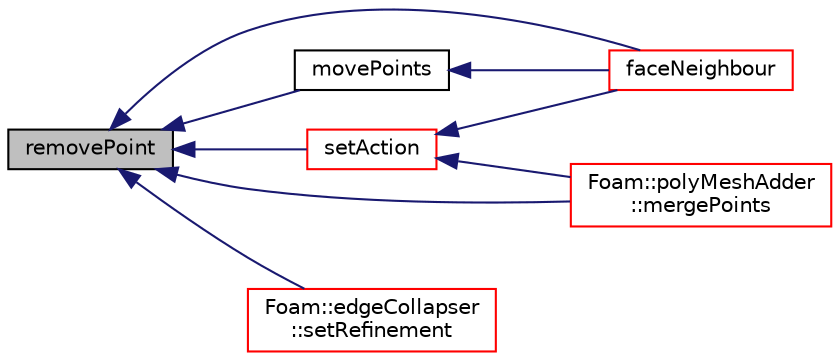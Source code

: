 digraph "removePoint"
{
  bgcolor="transparent";
  edge [fontname="Helvetica",fontsize="10",labelfontname="Helvetica",labelfontsize="10"];
  node [fontname="Helvetica",fontsize="10",shape=record];
  rankdir="LR";
  Node1945 [label="removePoint",height=0.2,width=0.4,color="black", fillcolor="grey75", style="filled", fontcolor="black"];
  Node1945 -> Node1946 [dir="back",color="midnightblue",fontsize="10",style="solid",fontname="Helvetica"];
  Node1946 [label="faceNeighbour",height=0.2,width=0.4,color="red",URL="$a22449.html#ac0226836c6afb225e82b34f85b7c5d2c"];
  Node1945 -> Node1950 [dir="back",color="midnightblue",fontsize="10",style="solid",fontname="Helvetica"];
  Node1950 [label="Foam::polyMeshAdder\l::mergePoints",height=0.2,width=0.4,color="red",URL="$a22353.html#a4a56041144898b62dd90a030e2143d1a",tooltip="Helper: Merge points. "];
  Node1945 -> Node1965 [dir="back",color="midnightblue",fontsize="10",style="solid",fontname="Helvetica"];
  Node1965 [label="movePoints",height=0.2,width=0.4,color="black",URL="$a22449.html#a0ba77b0b036b107db06bafe301c800f1",tooltip="Move all points. Incompatible with other topology changes. "];
  Node1965 -> Node1946 [dir="back",color="midnightblue",fontsize="10",style="solid",fontname="Helvetica"];
  Node1945 -> Node1966 [dir="back",color="midnightblue",fontsize="10",style="solid",fontname="Helvetica"];
  Node1966 [label="setAction",height=0.2,width=0.4,color="red",URL="$a22449.html#a40a23962b792d24f4cb999f5b55aece2",tooltip="For compatibility with polyTopoChange: set topological action. "];
  Node1966 -> Node1946 [dir="back",color="midnightblue",fontsize="10",style="solid",fontname="Helvetica"];
  Node1966 -> Node1950 [dir="back",color="midnightblue",fontsize="10",style="solid",fontname="Helvetica"];
  Node1945 -> Node1998 [dir="back",color="midnightblue",fontsize="10",style="solid",fontname="Helvetica"];
  Node1998 [label="Foam::edgeCollapser\l::setRefinement",height=0.2,width=0.4,color="red",URL="$a22401.html#a788f5a11a20efd0f4a6a8ab78be4efeb",tooltip="Play commands into polyTopoChange to create mesh. "];
}
